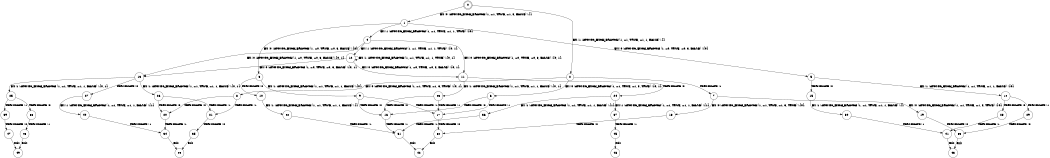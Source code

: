 digraph BCG {
size = "7, 10.5";
center = TRUE;
node [shape = circle];
0 [peripheries = 2];
0 -> 1 [label = "EX !0 !ATOMIC_EXCH_BRANCH (1, +1, TRUE, +1, 3, FALSE) !{}"];
0 -> 2 [label = "EX !1 !ATOMIC_EXCH_BRANCH (1, +1, TRUE, +1, 1, FALSE) !{}"];
1 -> 3 [label = "EX !0 !ATOMIC_EXCH_BRANCH (1, +0, TRUE, +0, 3, FALSE) !{0}"];
1 -> 4 [label = "EX !1 !ATOMIC_EXCH_BRANCH (1, +1, TRUE, +1, 1, TRUE) !{0}"];
1 -> 5 [label = "EX !0 !ATOMIC_EXCH_BRANCH (1, +0, TRUE, +0, 3, FALSE) !{0}"];
2 -> 6 [label = "EX !0 !ATOMIC_EXCH_BRANCH (1, +1, TRUE, +1, 3, TRUE) !{0, 1}"];
2 -> 7 [label = "TERMINATE !1"];
2 -> 8 [label = "EX !0 !ATOMIC_EXCH_BRANCH (1, +1, TRUE, +1, 3, TRUE) !{0, 1}"];
3 -> 9 [label = "EX !1 !ATOMIC_EXCH_BRANCH (1, +1, TRUE, +1, 1, FALSE) !{0}"];
3 -> 10 [label = "TERMINATE !0"];
4 -> 11 [label = "EX !0 !ATOMIC_EXCH_BRANCH (1, +0, TRUE, +0, 3, FALSE) !{0, 1}"];
4 -> 12 [label = "EX !1 !ATOMIC_EXCH_BRANCH (1, +1, TRUE, +1, 1, TRUE) !{0, 1}"];
4 -> 13 [label = "EX !0 !ATOMIC_EXCH_BRANCH (1, +0, TRUE, +0, 3, FALSE) !{0, 1}"];
5 -> 14 [label = "EX !1 !ATOMIC_EXCH_BRANCH (1, +1, TRUE, +1, 1, FALSE) !{0}"];
5 -> 15 [label = "TERMINATE !0"];
6 -> 16 [label = "TERMINATE !0"];
6 -> 17 [label = "TERMINATE !1"];
7 -> 18 [label = "EX !0 !ATOMIC_EXCH_BRANCH (1, +1, TRUE, +1, 3, TRUE) !{0}"];
7 -> 19 [label = "EX !0 !ATOMIC_EXCH_BRANCH (1, +1, TRUE, +1, 3, TRUE) !{0}"];
8 -> 20 [label = "TERMINATE !0"];
8 -> 21 [label = "TERMINATE !1"];
9 -> 16 [label = "TERMINATE !0"];
9 -> 17 [label = "TERMINATE !1"];
10 -> 22 [label = "EX !1 !ATOMIC_EXCH_BRANCH (1, +1, TRUE, +1, 1, FALSE) !{}"];
11 -> 23 [label = "EX !1 !ATOMIC_EXCH_BRANCH (1, +1, TRUE, +1, 1, FALSE) !{0, 1}"];
11 -> 24 [label = "TERMINATE !0"];
12 -> 11 [label = "EX !0 !ATOMIC_EXCH_BRANCH (1, +0, TRUE, +0, 3, FALSE) !{0, 1}"];
12 -> 12 [label = "EX !1 !ATOMIC_EXCH_BRANCH (1, +1, TRUE, +1, 1, TRUE) !{0, 1}"];
12 -> 13 [label = "EX !0 !ATOMIC_EXCH_BRANCH (1, +0, TRUE, +0, 3, FALSE) !{0, 1}"];
13 -> 25 [label = "EX !1 !ATOMIC_EXCH_BRANCH (1, +1, TRUE, +1, 1, FALSE) !{0, 1}"];
13 -> 26 [label = "EX !1 !ATOMIC_EXCH_BRANCH (1, +1, TRUE, +1, 1, FALSE) !{0, 1}"];
13 -> 27 [label = "TERMINATE !0"];
14 -> 28 [label = "TERMINATE !0"];
14 -> 29 [label = "TERMINATE !1"];
15 -> 30 [label = "EX !1 !ATOMIC_EXCH_BRANCH (1, +1, TRUE, +1, 1, FALSE) !{}"];
16 -> 31 [label = "TERMINATE !1"];
17 -> 32 [label = "TERMINATE !0"];
18 -> 32 [label = "TERMINATE !0"];
19 -> 33 [label = "TERMINATE !0"];
20 -> 34 [label = "TERMINATE !1"];
21 -> 35 [label = "TERMINATE !0"];
22 -> 31 [label = "TERMINATE !1"];
23 -> 16 [label = "TERMINATE !0"];
23 -> 17 [label = "TERMINATE !1"];
24 -> 36 [label = "EX !1 !ATOMIC_EXCH_BRANCH (1, +1, TRUE, +1, 1, FALSE) !{1}"];
24 -> 37 [label = "EX !1 !ATOMIC_EXCH_BRANCH (1, +1, TRUE, +1, 1, FALSE) !{1}"];
25 -> 38 [label = "TERMINATE !0"];
25 -> 39 [label = "TERMINATE !1"];
26 -> 20 [label = "TERMINATE !0"];
26 -> 21 [label = "TERMINATE !1"];
27 -> 40 [label = "EX !1 !ATOMIC_EXCH_BRANCH (1, +1, TRUE, +1, 1, FALSE) !{1}"];
28 -> 41 [label = "TERMINATE !1"];
29 -> 33 [label = "TERMINATE !0"];
30 -> 41 [label = "TERMINATE !1"];
31 -> 42 [label = "exit"];
32 -> 42 [label = "exit"];
33 -> 43 [label = "exit"];
34 -> 44 [label = "exit"];
35 -> 44 [label = "exit"];
36 -> 31 [label = "TERMINATE !1"];
37 -> 45 [label = "TERMINATE !1"];
38 -> 46 [label = "TERMINATE !1"];
39 -> 47 [label = "TERMINATE !0"];
40 -> 34 [label = "TERMINATE !1"];
41 -> 43 [label = "exit"];
45 -> 48 [label = "exit"];
46 -> 49 [label = "exit"];
47 -> 49 [label = "exit"];
}
